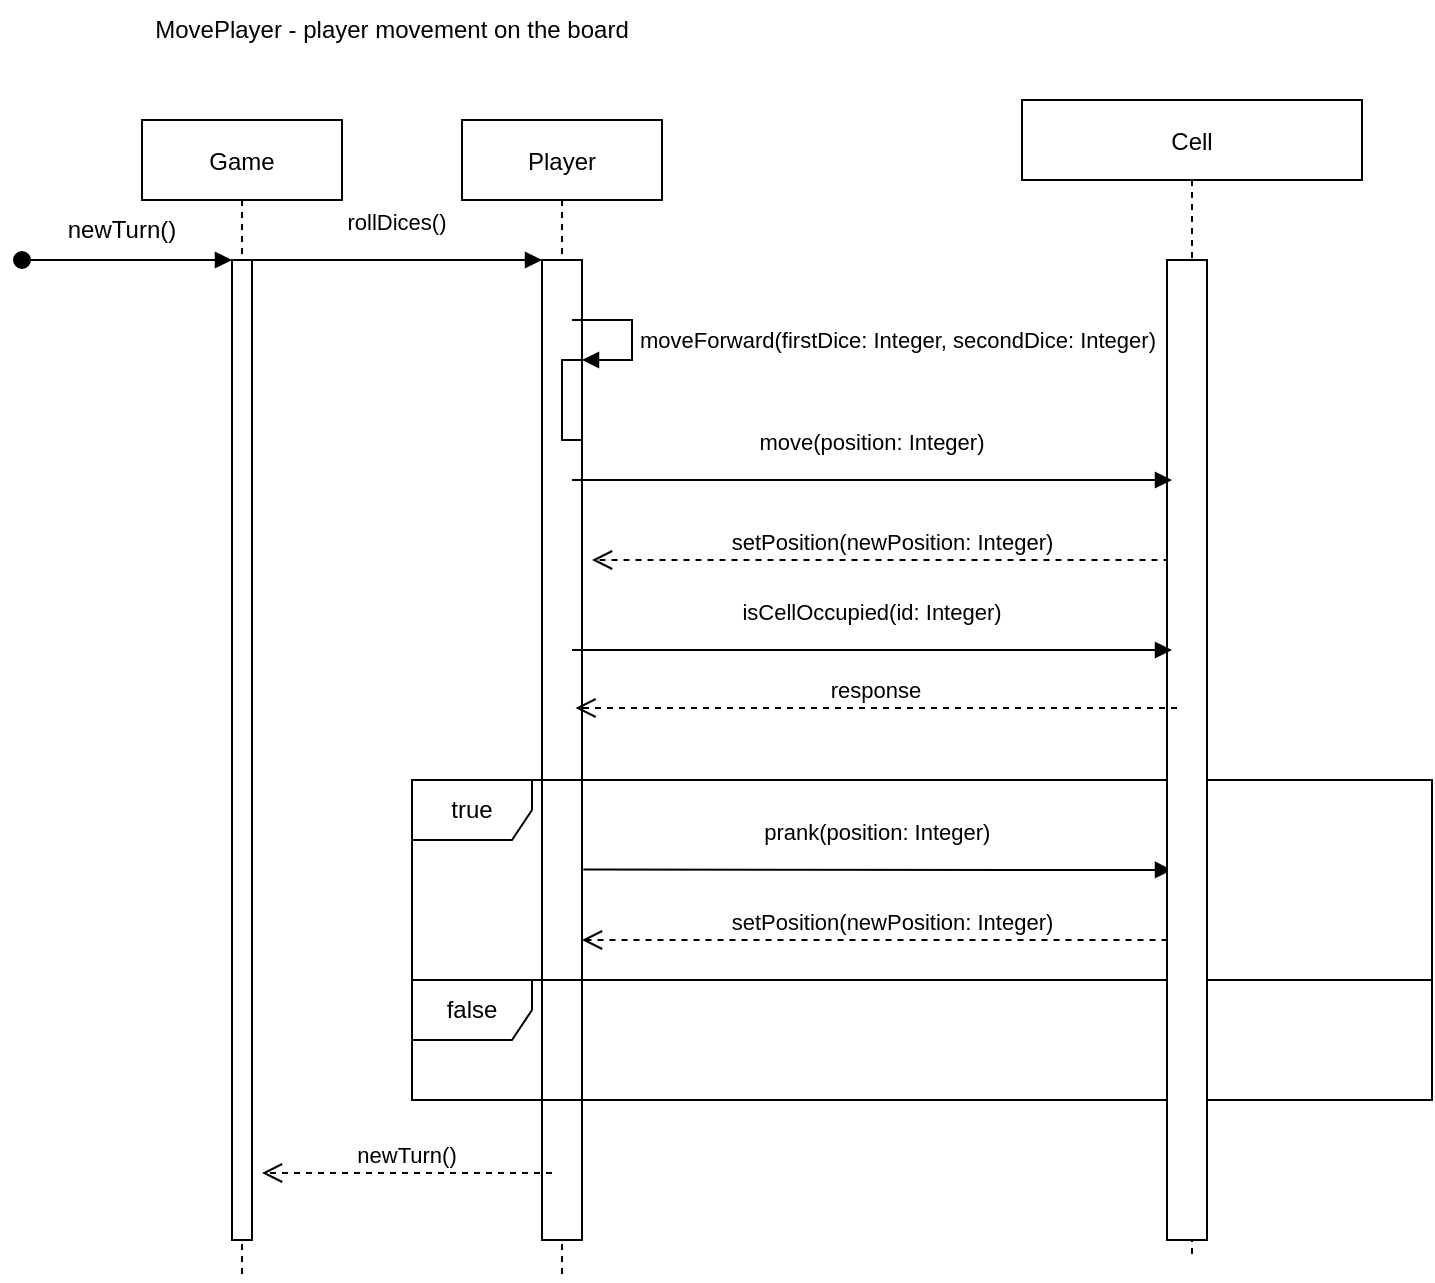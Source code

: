 <mxfile version="20.6.2" type="device"><diagram id="kgpKYQtTHZ0yAKxKKP6v" name="Page-1"><mxGraphModel dx="782" dy="478" grid="1" gridSize="10" guides="1" tooltips="1" connect="1" arrows="1" fold="1" page="1" pageScale="1" pageWidth="850" pageHeight="1100" math="0" shadow="0"><root><mxCell id="0"/><mxCell id="1" parent="0"/><mxCell id="3nuBFxr9cyL0pnOWT2aG-1" value="Game" style="shape=umlLifeline;perimeter=lifelinePerimeter;container=1;collapsible=0;recursiveResize=0;rounded=0;shadow=0;strokeWidth=1;" parent="1" vertex="1"><mxGeometry x="180" y="80" width="100" height="580" as="geometry"/></mxCell><mxCell id="3nuBFxr9cyL0pnOWT2aG-2" value="" style="points=[];perimeter=orthogonalPerimeter;rounded=0;shadow=0;strokeWidth=1;" parent="3nuBFxr9cyL0pnOWT2aG-1" vertex="1"><mxGeometry x="45" y="70" width="10" height="490" as="geometry"/></mxCell><mxCell id="3nuBFxr9cyL0pnOWT2aG-3" value="" style="verticalAlign=bottom;startArrow=oval;endArrow=block;startSize=8;shadow=0;strokeWidth=1;" parent="3nuBFxr9cyL0pnOWT2aG-1" target="3nuBFxr9cyL0pnOWT2aG-2" edge="1"><mxGeometry relative="1" as="geometry"><mxPoint x="-60" y="70" as="sourcePoint"/></mxGeometry></mxCell><mxCell id="Dfjrp038ZcH1izW8xarP-13" value="newTurn()" style="text;html=1;strokeColor=none;fillColor=none;align=center;verticalAlign=middle;whiteSpace=wrap;rounded=0;" parent="3nuBFxr9cyL0pnOWT2aG-1" vertex="1"><mxGeometry x="-40" y="40" width="60" height="30" as="geometry"/></mxCell><mxCell id="3nuBFxr9cyL0pnOWT2aG-5" value="Player" style="shape=umlLifeline;perimeter=lifelinePerimeter;container=1;collapsible=0;recursiveResize=0;rounded=0;shadow=0;strokeWidth=1;" parent="1" vertex="1"><mxGeometry x="340" y="80" width="100" height="580" as="geometry"/></mxCell><mxCell id="3nuBFxr9cyL0pnOWT2aG-6" value="" style="points=[];perimeter=orthogonalPerimeter;rounded=0;shadow=0;strokeWidth=1;" parent="3nuBFxr9cyL0pnOWT2aG-5" vertex="1"><mxGeometry x="40" y="70" width="20" height="490" as="geometry"/></mxCell><mxCell id="Dfjrp038ZcH1izW8xarP-24" value="" style="html=1;points=[];perimeter=orthogonalPerimeter;" parent="3nuBFxr9cyL0pnOWT2aG-5" vertex="1"><mxGeometry x="50" y="120" width="10" height="40" as="geometry"/></mxCell><mxCell id="Dfjrp038ZcH1izW8xarP-25" value="moveForward(firstDice: Integer, secondDice: Integer)" style="edgeStyle=orthogonalEdgeStyle;html=1;align=left;spacingLeft=2;endArrow=block;rounded=0;entryX=1;entryY=0;" parent="3nuBFxr9cyL0pnOWT2aG-5" target="Dfjrp038ZcH1izW8xarP-24" edge="1"><mxGeometry x="0.067" relative="1" as="geometry"><mxPoint x="55" y="100" as="sourcePoint"/><Array as="points"><mxPoint x="85" y="100"/></Array><mxPoint as="offset"/></mxGeometry></mxCell><mxCell id="hY58I0LMxj6UVdS3bY3L-1" value="setPosition(newPosition: Integer)" style="verticalAlign=bottom;endArrow=open;dashed=1;endSize=8;shadow=0;strokeWidth=1;" parent="3nuBFxr9cyL0pnOWT2aG-5" edge="1"><mxGeometry relative="1" as="geometry"><mxPoint x="65" y="220.0" as="targetPoint"/><mxPoint x="365.75" y="220.0" as="sourcePoint"/></mxGeometry></mxCell><mxCell id="3nuBFxr9cyL0pnOWT2aG-7" value="newTurn()" style="verticalAlign=bottom;endArrow=open;dashed=1;endSize=8;exitX=0;exitY=0.95;shadow=0;strokeWidth=1;" parent="1" edge="1"><mxGeometry relative="1" as="geometry"><mxPoint x="240" y="606.5" as="targetPoint"/><mxPoint x="385" y="606.5" as="sourcePoint"/></mxGeometry></mxCell><mxCell id="3nuBFxr9cyL0pnOWT2aG-8" value="rollDices()" style="verticalAlign=bottom;endArrow=block;entryX=0;entryY=0;shadow=0;strokeWidth=1;" parent="1" source="3nuBFxr9cyL0pnOWT2aG-2" target="3nuBFxr9cyL0pnOWT2aG-6" edge="1"><mxGeometry y="10" relative="1" as="geometry"><mxPoint x="335" y="160" as="sourcePoint"/><mxPoint as="offset"/></mxGeometry></mxCell><mxCell id="Dfjrp038ZcH1izW8xarP-9" value="MovePlayer - player movement on the board" style="text;html=1;strokeColor=none;fillColor=none;align=center;verticalAlign=middle;whiteSpace=wrap;rounded=0;" parent="1" vertex="1"><mxGeometry x="180" y="20" width="250" height="30" as="geometry"/></mxCell><mxCell id="Dfjrp038ZcH1izW8xarP-17" value="Cell" style="shape=umlLifeline;perimeter=lifelinePerimeter;container=1;collapsible=0;recursiveResize=0;rounded=0;shadow=0;strokeWidth=1;" parent="1" vertex="1"><mxGeometry x="620" y="70" width="170" height="580" as="geometry"/></mxCell><mxCell id="Dfjrp038ZcH1izW8xarP-27" value="setPosition(newPosition: Integer)" style="verticalAlign=bottom;endArrow=open;dashed=1;endSize=8;shadow=0;strokeWidth=1;" parent="Dfjrp038ZcH1izW8xarP-17" edge="1"><mxGeometry relative="1" as="geometry"><mxPoint x="-220" y="420.0" as="targetPoint"/><mxPoint x="90.75" y="420.0" as="sourcePoint"/></mxGeometry></mxCell><mxCell id="h-uSh7R_KXqp9uWpNVqH-3" value="true" style="shape=umlFrame;whiteSpace=wrap;html=1;" vertex="1" parent="Dfjrp038ZcH1izW8xarP-17"><mxGeometry x="-305" y="340" width="510" height="100" as="geometry"/></mxCell><mxCell id="h-uSh7R_KXqp9uWpNVqH-1" value="prank(position: Integer)" style="verticalAlign=bottom;endArrow=block;shadow=0;strokeWidth=1;exitX=1.033;exitY=0.622;exitDx=0;exitDy=0;exitPerimeter=0;" edge="1" parent="Dfjrp038ZcH1izW8xarP-17" source="3nuBFxr9cyL0pnOWT2aG-6"><mxGeometry y="10" relative="1" as="geometry"><mxPoint x="-215" y="384.5" as="sourcePoint"/><mxPoint x="75" y="385" as="targetPoint"/><mxPoint as="offset"/></mxGeometry></mxCell><mxCell id="hY58I0LMxj6UVdS3bY3L-9" value="false" style="shape=umlFrame;whiteSpace=wrap;html=1;" parent="Dfjrp038ZcH1izW8xarP-17" vertex="1"><mxGeometry x="-305" y="440" width="510" height="60" as="geometry"/></mxCell><mxCell id="Dfjrp038ZcH1izW8xarP-26" value="" style="points=[];perimeter=orthogonalPerimeter;rounded=0;shadow=0;strokeWidth=1;" parent="1" vertex="1"><mxGeometry x="692.5" y="150" width="20" height="490" as="geometry"/></mxCell><mxCell id="Dfjrp038ZcH1izW8xarP-28" value="move(position: Integer)" style="verticalAlign=bottom;endArrow=block;shadow=0;strokeWidth=1;" parent="1" edge="1"><mxGeometry y="10" relative="1" as="geometry"><mxPoint x="395" y="260.0" as="sourcePoint"/><mxPoint x="695" y="260" as="targetPoint"/><mxPoint as="offset"/></mxGeometry></mxCell><mxCell id="h-uSh7R_KXqp9uWpNVqH-5" value="response" style="verticalAlign=bottom;endArrow=open;dashed=1;endSize=8;shadow=0;strokeWidth=1;" edge="1" parent="1"><mxGeometry relative="1" as="geometry"><mxPoint x="396.75" y="374.0" as="targetPoint"/><mxPoint x="697.5" y="374.0" as="sourcePoint"/></mxGeometry></mxCell><mxCell id="hY58I0LMxj6UVdS3bY3L-2" value="isCellOccupied(id: Integer)" style="verticalAlign=bottom;endArrow=block;shadow=0;strokeWidth=1;" parent="1" edge="1"><mxGeometry y="10" relative="1" as="geometry"><mxPoint x="395" y="345.0" as="sourcePoint"/><mxPoint x="695" y="345" as="targetPoint"/><mxPoint as="offset"/></mxGeometry></mxCell></root></mxGraphModel></diagram></mxfile>